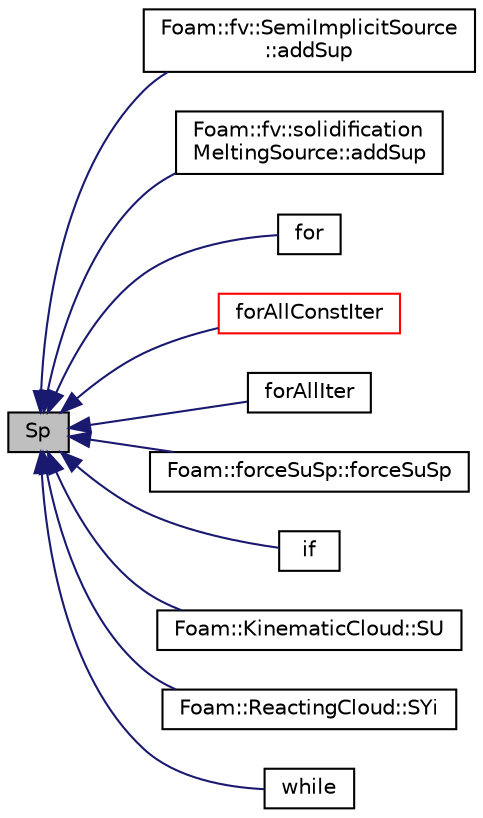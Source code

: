 digraph "Sp"
{
  bgcolor="transparent";
  edge [fontname="Helvetica",fontsize="10",labelfontname="Helvetica",labelfontsize="10"];
  node [fontname="Helvetica",fontsize="10",shape=record];
  rankdir="LR";
  Node1 [label="Sp",height=0.2,width=0.4,color="black", fillcolor="grey75", style="filled", fontcolor="black"];
  Node1 -> Node2 [dir="back",color="midnightblue",fontsize="10",style="solid",fontname="Helvetica"];
  Node2 [label="Foam::fv::SemiImplicitSource\l::addSup",height=0.2,width=0.4,color="black",URL="$a02270.html#a1ee48a8055fa0cf69ffb5ed424c93bb5",tooltip="Add explicit contribution to equation. "];
  Node1 -> Node3 [dir="back",color="midnightblue",fontsize="10",style="solid",fontname="Helvetica"];
  Node3 [label="Foam::fv::solidification\lMeltingSource::addSup",height=0.2,width=0.4,color="black",URL="$a02368.html#a921ab0aacd899760d7f4a2ec0b0241bd",tooltip="Add implicit contribution to momentum equation. "];
  Node1 -> Node4 [dir="back",color="midnightblue",fontsize="10",style="solid",fontname="Helvetica"];
  Node4 [label="for",height=0.2,width=0.4,color="black",URL="$a03260.html#ae9610aff8f04c828f9db802f66a18f67"];
  Node1 -> Node5 [dir="back",color="midnightblue",fontsize="10",style="solid",fontname="Helvetica"];
  Node5 [label="forAllConstIter",height=0.2,width=0.4,color="red",URL="$a02956.html#ae21e2836509b0fa7f7cedf6493b11b09"];
  Node1 -> Node6 [dir="back",color="midnightblue",fontsize="10",style="solid",fontname="Helvetica"];
  Node6 [label="forAllIter",height=0.2,width=0.4,color="black",URL="$a03415.html#aaaca96f2de03e39be860dca1ff20ef39"];
  Node1 -> Node7 [dir="back",color="midnightblue",fontsize="10",style="solid",fontname="Helvetica"];
  Node7 [label="Foam::forceSuSp::forceSuSp",height=0.2,width=0.4,color="black",URL="$a00856.html#a324dbe4dcbfb258b953394ac878a2b33",tooltip="Construct given two components. "];
  Node1 -> Node8 [dir="back",color="midnightblue",fontsize="10",style="solid",fontname="Helvetica"];
  Node8 [label="if",height=0.2,width=0.4,color="black",URL="$a02954.html#a8b7f998449b569bf0b55d8c54cbac3cc"];
  Node1 -> Node9 [dir="back",color="midnightblue",fontsize="10",style="solid",fontname="Helvetica"];
  Node9 [label="Foam::KinematicCloud::SU",height=0.2,width=0.4,color="black",URL="$a01231.html#ab2dcf6319da8f997262ed598a836d9e0",tooltip="Return tmp momentum source term. "];
  Node1 -> Node10 [dir="back",color="midnightblue",fontsize="10",style="solid",fontname="Helvetica"];
  Node10 [label="Foam::ReactingCloud::SYi",height=0.2,width=0.4,color="black",URL="$a02079.html#a37c32a19a71662c1a3e7777e54a1db28",tooltip="Return mass source term for specie i - specie eqn. "];
  Node1 -> Node11 [dir="back",color="midnightblue",fontsize="10",style="solid",fontname="Helvetica"];
  Node11 [label="while",height=0.2,width=0.4,color="black",URL="$a02960.html#ab13470e79e249d04c443bf59be9ff31d"];
}
